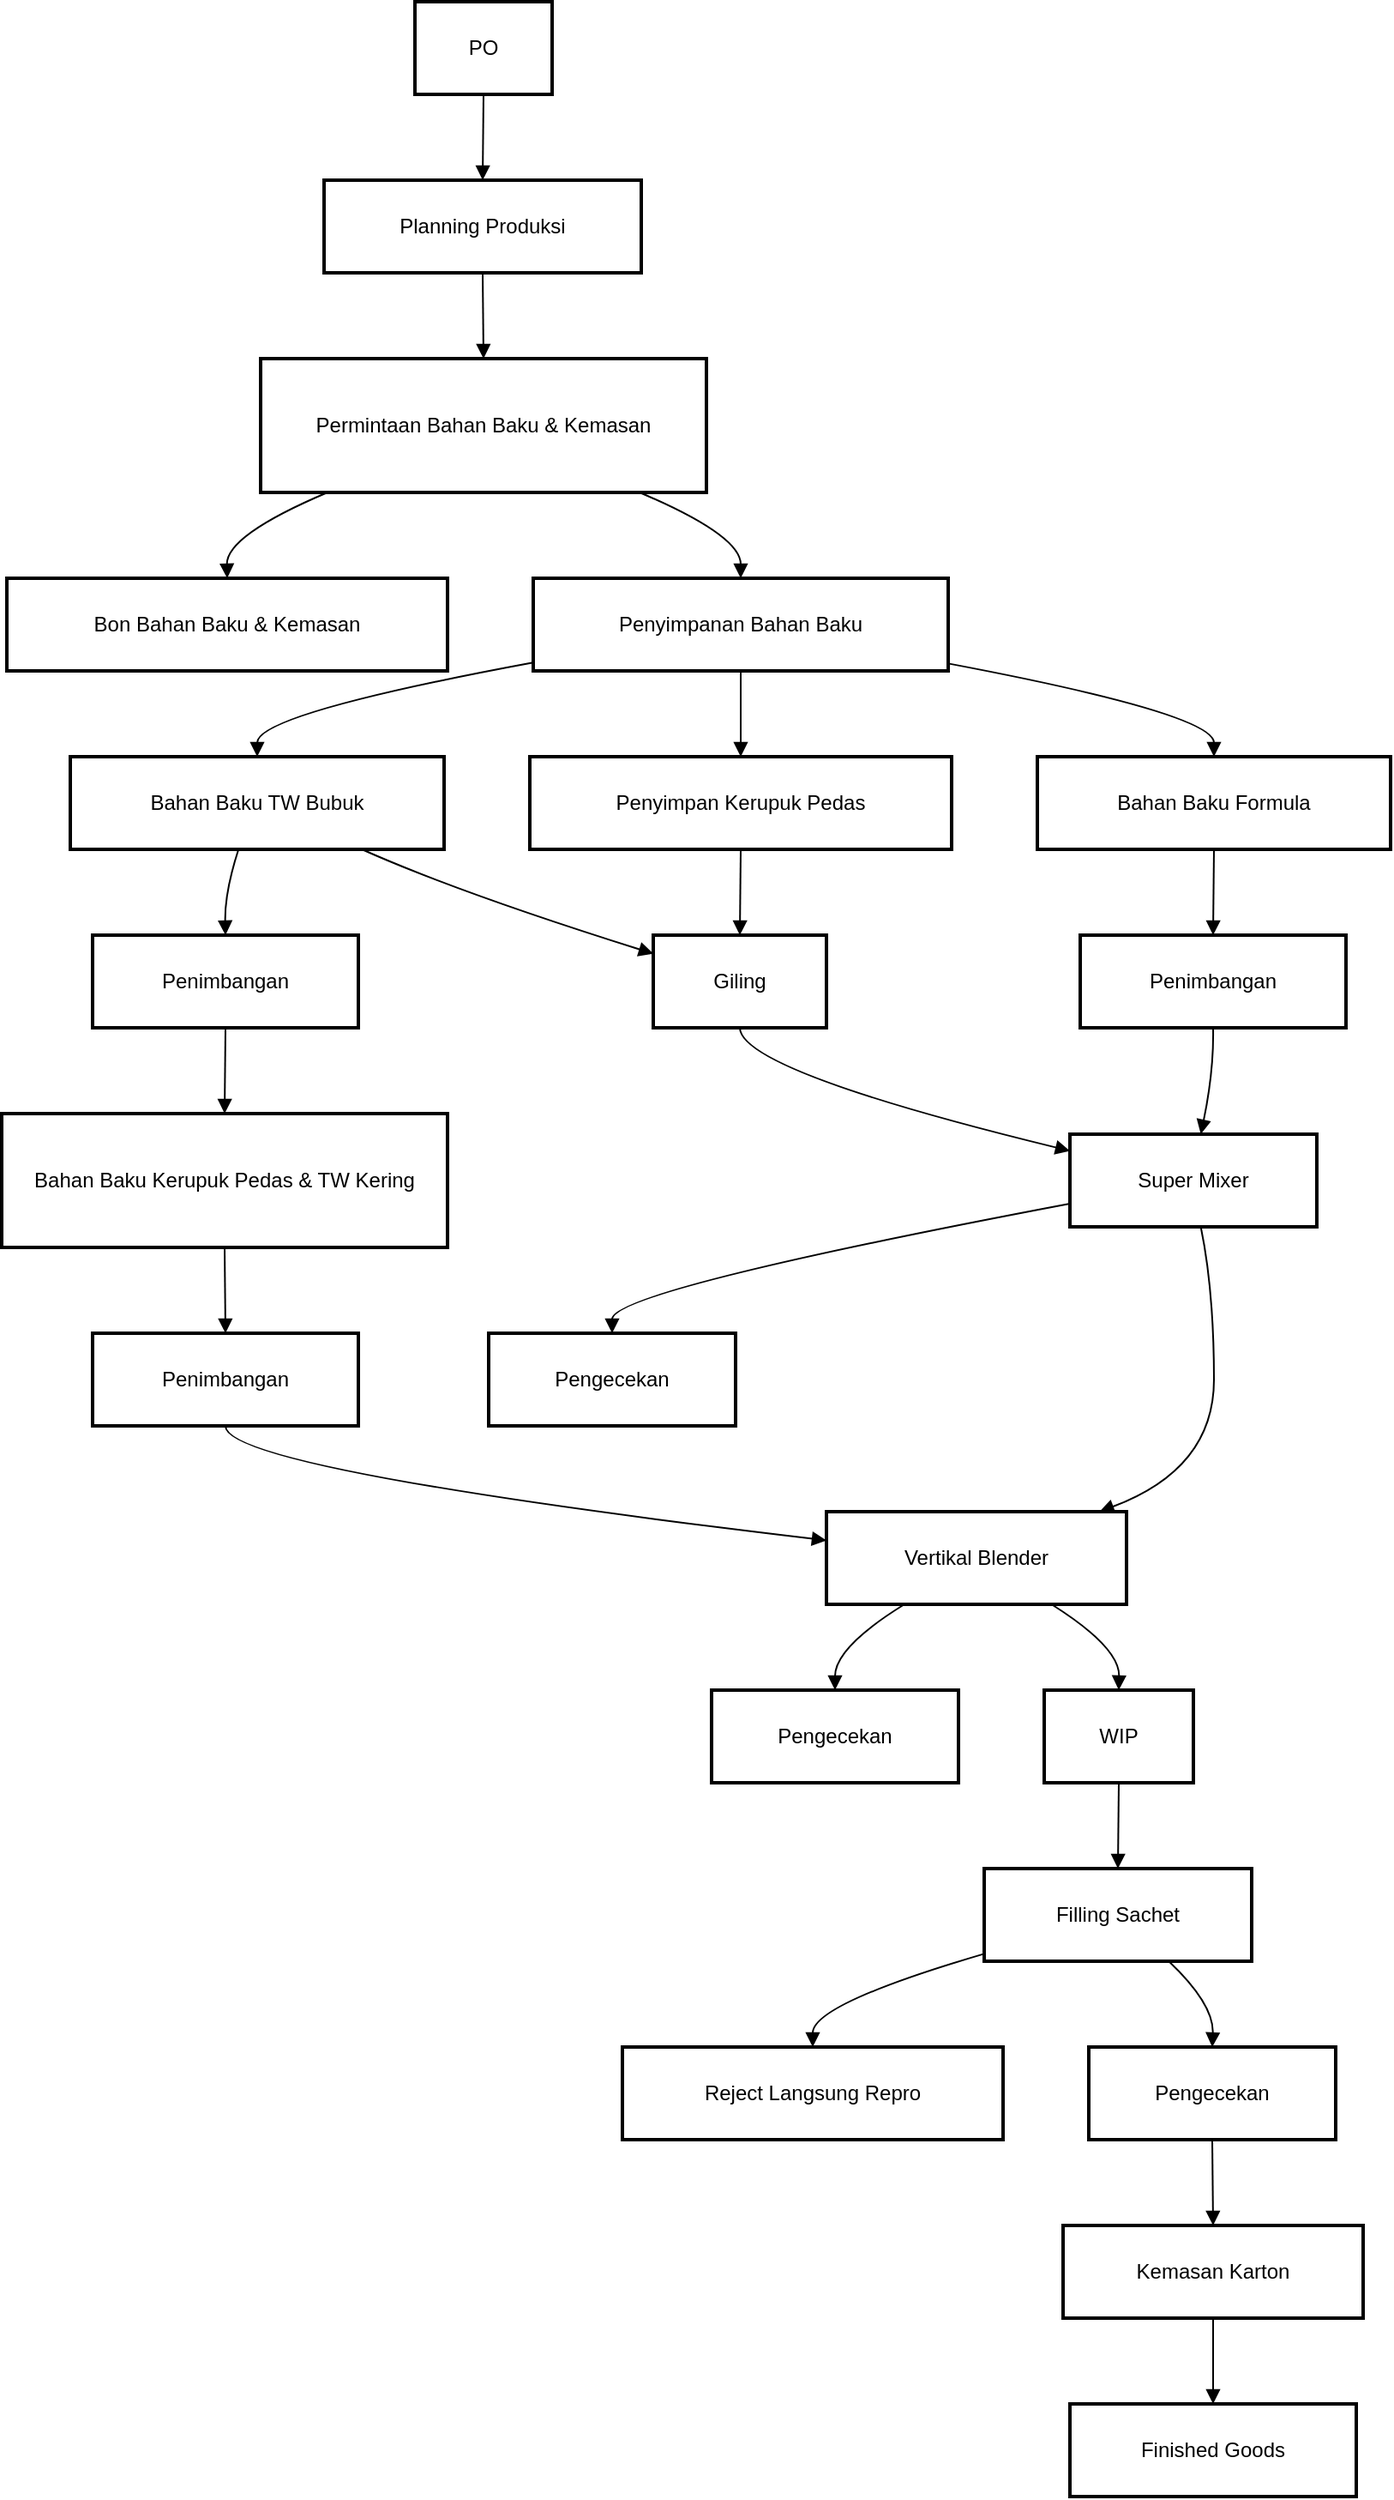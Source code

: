 <mxfile version="26.2.9">
  <diagram name="Page-1" id="bt4QDhNX_TtffqYrr3hO">
    <mxGraphModel dx="1627" dy="1106" grid="1" gridSize="10" guides="1" tooltips="1" connect="1" arrows="1" fold="1" page="1" pageScale="1" pageWidth="850" pageHeight="1100" math="0" shadow="0">
      <root>
        <mxCell id="0" />
        <mxCell id="1" parent="0" />
        <mxCell id="IkFLGEWr05f8KtHXAprC-1" value="PO" style="whiteSpace=wrap;strokeWidth=2;" vertex="1" parent="1">
          <mxGeometry x="261" y="20" width="80" height="54" as="geometry" />
        </mxCell>
        <mxCell id="IkFLGEWr05f8KtHXAprC-2" value="Planning Produksi" style="whiteSpace=wrap;strokeWidth=2;" vertex="1" parent="1">
          <mxGeometry x="208" y="124" width="185" height="54" as="geometry" />
        </mxCell>
        <mxCell id="IkFLGEWr05f8KtHXAprC-3" value="Permintaan Bahan Baku &amp; Kemasan" style="whiteSpace=wrap;strokeWidth=2;" vertex="1" parent="1">
          <mxGeometry x="171" y="228" width="260" height="78" as="geometry" />
        </mxCell>
        <mxCell id="IkFLGEWr05f8KtHXAprC-4" value="Bon Bahan Baku &amp; Kemasan" style="whiteSpace=wrap;strokeWidth=2;" vertex="1" parent="1">
          <mxGeometry x="23" y="356" width="257" height="54" as="geometry" />
        </mxCell>
        <mxCell id="IkFLGEWr05f8KtHXAprC-5" value="Penyimpanan Bahan Baku" style="whiteSpace=wrap;strokeWidth=2;" vertex="1" parent="1">
          <mxGeometry x="330" y="356" width="242" height="54" as="geometry" />
        </mxCell>
        <mxCell id="IkFLGEWr05f8KtHXAprC-6" value="Bahan Baku TW Bubuk" style="whiteSpace=wrap;strokeWidth=2;" vertex="1" parent="1">
          <mxGeometry x="60" y="460" width="218" height="54" as="geometry" />
        </mxCell>
        <mxCell id="IkFLGEWr05f8KtHXAprC-7" value="Penyimpan Kerupuk Pedas" style="whiteSpace=wrap;strokeWidth=2;" vertex="1" parent="1">
          <mxGeometry x="328" y="460" width="246" height="54" as="geometry" />
        </mxCell>
        <mxCell id="IkFLGEWr05f8KtHXAprC-8" value="Bahan Baku Formula" style="whiteSpace=wrap;strokeWidth=2;" vertex="1" parent="1">
          <mxGeometry x="624" y="460" width="206" height="54" as="geometry" />
        </mxCell>
        <mxCell id="IkFLGEWr05f8KtHXAprC-9" value="Giling" style="whiteSpace=wrap;strokeWidth=2;" vertex="1" parent="1">
          <mxGeometry x="400" y="564" width="101" height="54" as="geometry" />
        </mxCell>
        <mxCell id="IkFLGEWr05f8KtHXAprC-10" value="Penimbangan" style="whiteSpace=wrap;strokeWidth=2;" vertex="1" parent="1">
          <mxGeometry x="649" y="564" width="155" height="54" as="geometry" />
        </mxCell>
        <mxCell id="IkFLGEWr05f8KtHXAprC-11" value="Super Mixer" style="whiteSpace=wrap;strokeWidth=2;" vertex="1" parent="1">
          <mxGeometry x="643" y="680" width="144" height="54" as="geometry" />
        </mxCell>
        <mxCell id="IkFLGEWr05f8KtHXAprC-12" value="Penimbangan" style="whiteSpace=wrap;strokeWidth=2;" vertex="1" parent="1">
          <mxGeometry x="73" y="564" width="155" height="54" as="geometry" />
        </mxCell>
        <mxCell id="IkFLGEWr05f8KtHXAprC-13" value="Bahan Baku Kerupuk Pedas &amp; TW Kering" style="whiteSpace=wrap;strokeWidth=2;" vertex="1" parent="1">
          <mxGeometry x="20" y="668" width="260" height="78" as="geometry" />
        </mxCell>
        <mxCell id="IkFLGEWr05f8KtHXAprC-14" value="Penimbangan" style="whiteSpace=wrap;strokeWidth=2;" vertex="1" parent="1">
          <mxGeometry x="73" y="796" width="155" height="54" as="geometry" />
        </mxCell>
        <mxCell id="IkFLGEWr05f8KtHXAprC-15" value="Vertikal Blender" style="whiteSpace=wrap;strokeWidth=2;" vertex="1" parent="1">
          <mxGeometry x="501" y="900" width="175" height="54" as="geometry" />
        </mxCell>
        <mxCell id="IkFLGEWr05f8KtHXAprC-16" value="Pengecekan" style="whiteSpace=wrap;strokeWidth=2;" vertex="1" parent="1">
          <mxGeometry x="304" y="796" width="144" height="54" as="geometry" />
        </mxCell>
        <mxCell id="IkFLGEWr05f8KtHXAprC-17" value="Pengecekan" style="whiteSpace=wrap;strokeWidth=2;" vertex="1" parent="1">
          <mxGeometry x="434" y="1004" width="144" height="54" as="geometry" />
        </mxCell>
        <mxCell id="IkFLGEWr05f8KtHXAprC-18" value="WIP" style="whiteSpace=wrap;strokeWidth=2;" vertex="1" parent="1">
          <mxGeometry x="628" y="1004" width="87" height="54" as="geometry" />
        </mxCell>
        <mxCell id="IkFLGEWr05f8KtHXAprC-19" value="Filling Sachet" style="whiteSpace=wrap;strokeWidth=2;" vertex="1" parent="1">
          <mxGeometry x="593" y="1108" width="156" height="54" as="geometry" />
        </mxCell>
        <mxCell id="IkFLGEWr05f8KtHXAprC-20" value="Reject Langsung Repro" style="whiteSpace=wrap;strokeWidth=2;" vertex="1" parent="1">
          <mxGeometry x="382" y="1212" width="222" height="54" as="geometry" />
        </mxCell>
        <mxCell id="IkFLGEWr05f8KtHXAprC-21" value="Pengecekan" style="whiteSpace=wrap;strokeWidth=2;" vertex="1" parent="1">
          <mxGeometry x="654" y="1212" width="144" height="54" as="geometry" />
        </mxCell>
        <mxCell id="IkFLGEWr05f8KtHXAprC-22" value="Kemasan Karton" style="whiteSpace=wrap;strokeWidth=2;" vertex="1" parent="1">
          <mxGeometry x="639" y="1316" width="175" height="54" as="geometry" />
        </mxCell>
        <mxCell id="IkFLGEWr05f8KtHXAprC-23" value="Finished Goods" style="whiteSpace=wrap;strokeWidth=2;" vertex="1" parent="1">
          <mxGeometry x="643" y="1420" width="167" height="54" as="geometry" />
        </mxCell>
        <mxCell id="IkFLGEWr05f8KtHXAprC-24" value="" style="curved=1;startArrow=none;endArrow=block;exitX=0.5;exitY=1;entryX=0.5;entryY=0;rounded=0;" edge="1" parent="1" source="IkFLGEWr05f8KtHXAprC-1" target="IkFLGEWr05f8KtHXAprC-2">
          <mxGeometry relative="1" as="geometry">
            <Array as="points" />
          </mxGeometry>
        </mxCell>
        <mxCell id="IkFLGEWr05f8KtHXAprC-25" value="" style="curved=1;startArrow=none;endArrow=block;exitX=0.5;exitY=1;entryX=0.5;entryY=0;rounded=0;" edge="1" parent="1" source="IkFLGEWr05f8KtHXAprC-2" target="IkFLGEWr05f8KtHXAprC-3">
          <mxGeometry relative="1" as="geometry">
            <Array as="points" />
          </mxGeometry>
        </mxCell>
        <mxCell id="IkFLGEWr05f8KtHXAprC-26" value="" style="curved=1;startArrow=none;endArrow=block;exitX=0.15;exitY=1;entryX=0.5;entryY=0;rounded=0;" edge="1" parent="1" source="IkFLGEWr05f8KtHXAprC-3" target="IkFLGEWr05f8KtHXAprC-4">
          <mxGeometry relative="1" as="geometry">
            <Array as="points">
              <mxPoint x="151" y="331" />
            </Array>
          </mxGeometry>
        </mxCell>
        <mxCell id="IkFLGEWr05f8KtHXAprC-27" value="" style="curved=1;startArrow=none;endArrow=block;exitX=0.85;exitY=1;entryX=0.5;entryY=0;rounded=0;" edge="1" parent="1" source="IkFLGEWr05f8KtHXAprC-3" target="IkFLGEWr05f8KtHXAprC-5">
          <mxGeometry relative="1" as="geometry">
            <Array as="points">
              <mxPoint x="451" y="331" />
            </Array>
          </mxGeometry>
        </mxCell>
        <mxCell id="IkFLGEWr05f8KtHXAprC-28" value="" style="curved=1;startArrow=none;endArrow=block;exitX=0;exitY=0.91;entryX=0.5;entryY=0;rounded=0;" edge="1" parent="1" source="IkFLGEWr05f8KtHXAprC-5" target="IkFLGEWr05f8KtHXAprC-6">
          <mxGeometry relative="1" as="geometry">
            <Array as="points">
              <mxPoint x="169" y="435" />
            </Array>
          </mxGeometry>
        </mxCell>
        <mxCell id="IkFLGEWr05f8KtHXAprC-29" value="" style="curved=1;startArrow=none;endArrow=block;exitX=0.5;exitY=1;entryX=0.5;entryY=0;rounded=0;" edge="1" parent="1" source="IkFLGEWr05f8KtHXAprC-5" target="IkFLGEWr05f8KtHXAprC-7">
          <mxGeometry relative="1" as="geometry">
            <Array as="points" />
          </mxGeometry>
        </mxCell>
        <mxCell id="IkFLGEWr05f8KtHXAprC-30" value="" style="curved=1;startArrow=none;endArrow=block;exitX=1;exitY=0.92;entryX=0.5;entryY=0;rounded=0;" edge="1" parent="1" source="IkFLGEWr05f8KtHXAprC-5" target="IkFLGEWr05f8KtHXAprC-8">
          <mxGeometry relative="1" as="geometry">
            <Array as="points">
              <mxPoint x="727" y="435" />
            </Array>
          </mxGeometry>
        </mxCell>
        <mxCell id="IkFLGEWr05f8KtHXAprC-31" value="" style="curved=1;startArrow=none;endArrow=block;exitX=0.78;exitY=1;entryX=0;entryY=0.2;rounded=0;" edge="1" parent="1" source="IkFLGEWr05f8KtHXAprC-6" target="IkFLGEWr05f8KtHXAprC-9">
          <mxGeometry relative="1" as="geometry">
            <Array as="points">
              <mxPoint x="286" y="539" />
            </Array>
          </mxGeometry>
        </mxCell>
        <mxCell id="IkFLGEWr05f8KtHXAprC-32" value="" style="curved=1;startArrow=none;endArrow=block;exitX=0.5;exitY=1;entryX=0.5;entryY=0;rounded=0;" edge="1" parent="1" source="IkFLGEWr05f8KtHXAprC-7" target="IkFLGEWr05f8KtHXAprC-9">
          <mxGeometry relative="1" as="geometry">
            <Array as="points" />
          </mxGeometry>
        </mxCell>
        <mxCell id="IkFLGEWr05f8KtHXAprC-33" value="" style="curved=1;startArrow=none;endArrow=block;exitX=0.5;exitY=1;entryX=0.5;entryY=0;rounded=0;" edge="1" parent="1" source="IkFLGEWr05f8KtHXAprC-8" target="IkFLGEWr05f8KtHXAprC-10">
          <mxGeometry relative="1" as="geometry">
            <Array as="points" />
          </mxGeometry>
        </mxCell>
        <mxCell id="IkFLGEWr05f8KtHXAprC-34" value="" style="curved=1;startArrow=none;endArrow=block;exitX=0.5;exitY=1;entryX=0;entryY=0.18;rounded=0;" edge="1" parent="1" source="IkFLGEWr05f8KtHXAprC-9" target="IkFLGEWr05f8KtHXAprC-11">
          <mxGeometry relative="1" as="geometry">
            <Array as="points">
              <mxPoint x="451" y="643" />
            </Array>
          </mxGeometry>
        </mxCell>
        <mxCell id="IkFLGEWr05f8KtHXAprC-35" value="" style="curved=1;startArrow=none;endArrow=block;exitX=0.5;exitY=1;entryX=0.53;entryY=0;rounded=0;" edge="1" parent="1" source="IkFLGEWr05f8KtHXAprC-10" target="IkFLGEWr05f8KtHXAprC-11">
          <mxGeometry relative="1" as="geometry">
            <Array as="points">
              <mxPoint x="727" y="643" />
            </Array>
          </mxGeometry>
        </mxCell>
        <mxCell id="IkFLGEWr05f8KtHXAprC-36" value="" style="curved=1;startArrow=none;endArrow=block;exitX=0.45;exitY=1;entryX=0.5;entryY=0;rounded=0;" edge="1" parent="1" source="IkFLGEWr05f8KtHXAprC-6" target="IkFLGEWr05f8KtHXAprC-12">
          <mxGeometry relative="1" as="geometry">
            <Array as="points">
              <mxPoint x="150" y="539" />
            </Array>
          </mxGeometry>
        </mxCell>
        <mxCell id="IkFLGEWr05f8KtHXAprC-37" value="" style="curved=1;startArrow=none;endArrow=block;exitX=0.5;exitY=1;entryX=0.5;entryY=0;rounded=0;" edge="1" parent="1" source="IkFLGEWr05f8KtHXAprC-12" target="IkFLGEWr05f8KtHXAprC-13">
          <mxGeometry relative="1" as="geometry">
            <Array as="points" />
          </mxGeometry>
        </mxCell>
        <mxCell id="IkFLGEWr05f8KtHXAprC-38" value="" style="curved=1;startArrow=none;endArrow=block;exitX=0.5;exitY=1;entryX=0.5;entryY=0;rounded=0;" edge="1" parent="1" source="IkFLGEWr05f8KtHXAprC-13" target="IkFLGEWr05f8KtHXAprC-14">
          <mxGeometry relative="1" as="geometry">
            <Array as="points" />
          </mxGeometry>
        </mxCell>
        <mxCell id="IkFLGEWr05f8KtHXAprC-39" value="" style="curved=1;startArrow=none;endArrow=block;exitX=0.5;exitY=1;entryX=0;entryY=0.31;rounded=0;" edge="1" parent="1" source="IkFLGEWr05f8KtHXAprC-14" target="IkFLGEWr05f8KtHXAprC-15">
          <mxGeometry relative="1" as="geometry">
            <Array as="points">
              <mxPoint x="150" y="875" />
            </Array>
          </mxGeometry>
        </mxCell>
        <mxCell id="IkFLGEWr05f8KtHXAprC-40" value="" style="curved=1;startArrow=none;endArrow=block;exitX=0.53;exitY=1;entryX=0.91;entryY=0;rounded=0;" edge="1" parent="1" source="IkFLGEWr05f8KtHXAprC-11" target="IkFLGEWr05f8KtHXAprC-15">
          <mxGeometry relative="1" as="geometry">
            <Array as="points">
              <mxPoint x="727" y="771" />
              <mxPoint x="727" y="875" />
            </Array>
          </mxGeometry>
        </mxCell>
        <mxCell id="IkFLGEWr05f8KtHXAprC-41" value="" style="curved=1;startArrow=none;endArrow=block;exitX=0;exitY=0.75;entryX=0.5;entryY=0;rounded=0;" edge="1" parent="1" source="IkFLGEWr05f8KtHXAprC-11" target="IkFLGEWr05f8KtHXAprC-16">
          <mxGeometry relative="1" as="geometry">
            <Array as="points">
              <mxPoint x="376" y="771" />
            </Array>
          </mxGeometry>
        </mxCell>
        <mxCell id="IkFLGEWr05f8KtHXAprC-42" value="" style="curved=1;startArrow=none;endArrow=block;exitX=0.26;exitY=1;entryX=0.5;entryY=0;rounded=0;" edge="1" parent="1" source="IkFLGEWr05f8KtHXAprC-15" target="IkFLGEWr05f8KtHXAprC-17">
          <mxGeometry relative="1" as="geometry">
            <Array as="points">
              <mxPoint x="506" y="979" />
            </Array>
          </mxGeometry>
        </mxCell>
        <mxCell id="IkFLGEWr05f8KtHXAprC-43" value="" style="curved=1;startArrow=none;endArrow=block;exitX=0.75;exitY=1;entryX=0.5;entryY=0;rounded=0;" edge="1" parent="1" source="IkFLGEWr05f8KtHXAprC-15" target="IkFLGEWr05f8KtHXAprC-18">
          <mxGeometry relative="1" as="geometry">
            <Array as="points">
              <mxPoint x="672" y="979" />
            </Array>
          </mxGeometry>
        </mxCell>
        <mxCell id="IkFLGEWr05f8KtHXAprC-44" value="" style="curved=1;startArrow=none;endArrow=block;exitX=0.5;exitY=1;entryX=0.5;entryY=0;rounded=0;" edge="1" parent="1" source="IkFLGEWr05f8KtHXAprC-18" target="IkFLGEWr05f8KtHXAprC-19">
          <mxGeometry relative="1" as="geometry">
            <Array as="points" />
          </mxGeometry>
        </mxCell>
        <mxCell id="IkFLGEWr05f8KtHXAprC-45" value="" style="curved=1;startArrow=none;endArrow=block;exitX=0;exitY=0.92;entryX=0.5;entryY=0;rounded=0;" edge="1" parent="1" source="IkFLGEWr05f8KtHXAprC-19" target="IkFLGEWr05f8KtHXAprC-20">
          <mxGeometry relative="1" as="geometry">
            <Array as="points">
              <mxPoint x="493" y="1187" />
            </Array>
          </mxGeometry>
        </mxCell>
        <mxCell id="IkFLGEWr05f8KtHXAprC-46" value="" style="curved=1;startArrow=none;endArrow=block;exitX=0.69;exitY=1;entryX=0.5;entryY=0;rounded=0;" edge="1" parent="1" source="IkFLGEWr05f8KtHXAprC-19" target="IkFLGEWr05f8KtHXAprC-21">
          <mxGeometry relative="1" as="geometry">
            <Array as="points">
              <mxPoint x="727" y="1187" />
            </Array>
          </mxGeometry>
        </mxCell>
        <mxCell id="IkFLGEWr05f8KtHXAprC-47" value="" style="curved=1;startArrow=none;endArrow=block;exitX=0.5;exitY=1;entryX=0.5;entryY=0;rounded=0;" edge="1" parent="1" source="IkFLGEWr05f8KtHXAprC-21" target="IkFLGEWr05f8KtHXAprC-22">
          <mxGeometry relative="1" as="geometry">
            <Array as="points" />
          </mxGeometry>
        </mxCell>
        <mxCell id="IkFLGEWr05f8KtHXAprC-48" value="" style="curved=1;startArrow=none;endArrow=block;exitX=0.5;exitY=1;entryX=0.5;entryY=0;rounded=0;" edge="1" parent="1" source="IkFLGEWr05f8KtHXAprC-22" target="IkFLGEWr05f8KtHXAprC-23">
          <mxGeometry relative="1" as="geometry">
            <Array as="points" />
          </mxGeometry>
        </mxCell>
      </root>
    </mxGraphModel>
  </diagram>
</mxfile>
